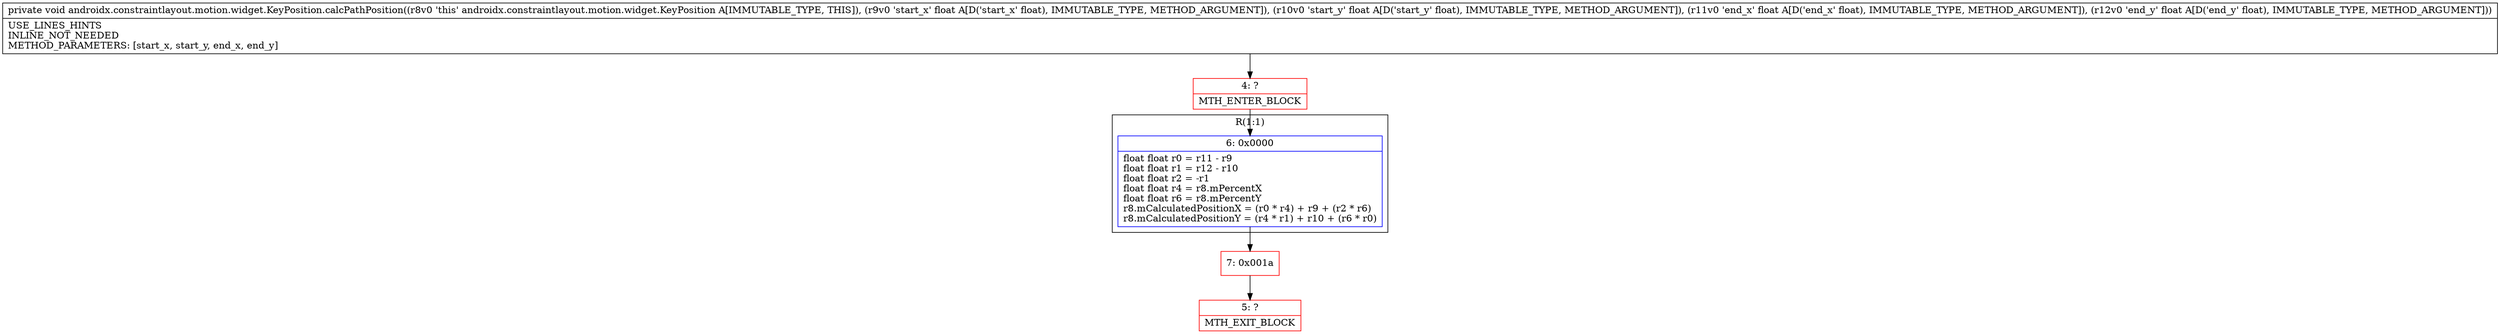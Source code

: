 digraph "CFG forandroidx.constraintlayout.motion.widget.KeyPosition.calcPathPosition(FFFF)V" {
subgraph cluster_Region_321630063 {
label = "R(1:1)";
node [shape=record,color=blue];
Node_6 [shape=record,label="{6\:\ 0x0000|float float r0 = r11 \- r9\lfloat float r1 = r12 \- r10\lfloat float r2 = \-r1\lfloat float r4 = r8.mPercentX\lfloat float r6 = r8.mPercentY\lr8.mCalculatedPositionX = (r0 * r4) + r9 + (r2 * r6)\lr8.mCalculatedPositionY = (r4 * r1) + r10 + (r6 * r0)\l}"];
}
Node_4 [shape=record,color=red,label="{4\:\ ?|MTH_ENTER_BLOCK\l}"];
Node_7 [shape=record,color=red,label="{7\:\ 0x001a}"];
Node_5 [shape=record,color=red,label="{5\:\ ?|MTH_EXIT_BLOCK\l}"];
MethodNode[shape=record,label="{private void androidx.constraintlayout.motion.widget.KeyPosition.calcPathPosition((r8v0 'this' androidx.constraintlayout.motion.widget.KeyPosition A[IMMUTABLE_TYPE, THIS]), (r9v0 'start_x' float A[D('start_x' float), IMMUTABLE_TYPE, METHOD_ARGUMENT]), (r10v0 'start_y' float A[D('start_y' float), IMMUTABLE_TYPE, METHOD_ARGUMENT]), (r11v0 'end_x' float A[D('end_x' float), IMMUTABLE_TYPE, METHOD_ARGUMENT]), (r12v0 'end_y' float A[D('end_y' float), IMMUTABLE_TYPE, METHOD_ARGUMENT]))  | USE_LINES_HINTS\lINLINE_NOT_NEEDED\lMETHOD_PARAMETERS: [start_x, start_y, end_x, end_y]\l}"];
MethodNode -> Node_4;Node_6 -> Node_7;
Node_4 -> Node_6;
Node_7 -> Node_5;
}

